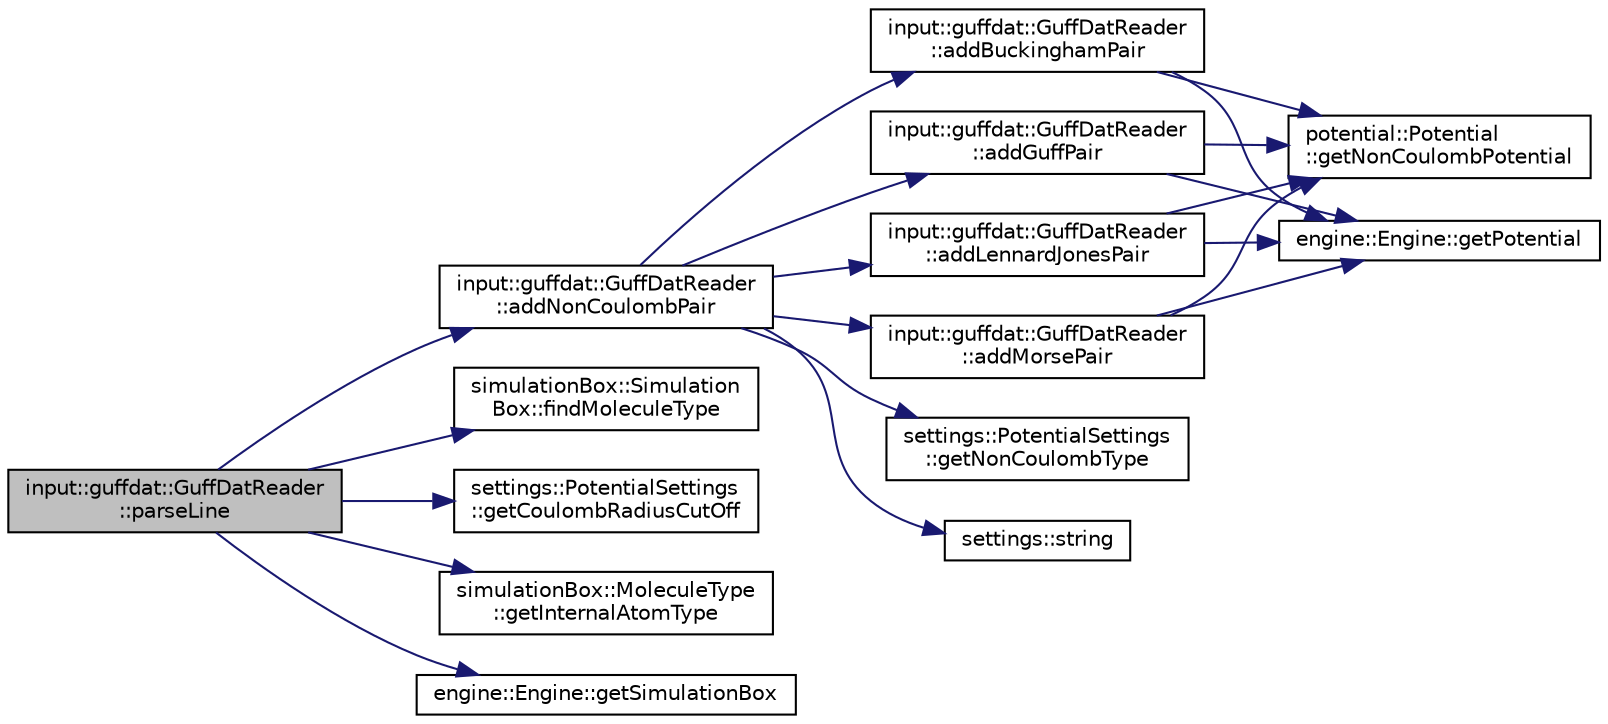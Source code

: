 digraph "input::guffdat::GuffDatReader::parseLine"
{
 // LATEX_PDF_SIZE
  edge [fontname="Helvetica",fontsize="10",labelfontname="Helvetica",labelfontsize="10"];
  node [fontname="Helvetica",fontsize="10",shape=record];
  rankdir="LR";
  Node1 [label="input::guffdat::GuffDatReader\l::parseLine",height=0.2,width=0.4,color="black", fillcolor="grey75", style="filled", fontcolor="black",tooltip="parses a line from the guff.dat file"];
  Node1 -> Node2 [color="midnightblue",fontsize="10",style="solid",fontname="Helvetica"];
  Node2 [label="input::guffdat::GuffDatReader\l::addNonCoulombPair",height=0.2,width=0.4,color="black", fillcolor="white", style="filled",URL="$classinput_1_1guffdat_1_1GuffDatReader.html#a86be529643f20c57ffa3536f6bbf597b",tooltip="checks which nonCoulombic type is given and adds the corresponding nonCoulombic pair"];
  Node2 -> Node3 [color="midnightblue",fontsize="10",style="solid",fontname="Helvetica"];
  Node3 [label="input::guffdat::GuffDatReader\l::addBuckinghamPair",height=0.2,width=0.4,color="black", fillcolor="white", style="filled",URL="$classinput_1_1guffdat_1_1GuffDatReader.html#ae6faa510a4fecf46eef91bf62378b8b9",tooltip="adds a buckingham pair to the guffNonCoulombic potential"];
  Node3 -> Node4 [color="midnightblue",fontsize="10",style="solid",fontname="Helvetica"];
  Node4 [label="potential::Potential\l::getNonCoulombPotential",height=0.2,width=0.4,color="black", fillcolor="white", style="filled",URL="$classpotential_1_1Potential.html#a4b69ae036ee8b76211274752dc56432e",tooltip=" "];
  Node3 -> Node5 [color="midnightblue",fontsize="10",style="solid",fontname="Helvetica"];
  Node5 [label="engine::Engine::getPotential",height=0.2,width=0.4,color="black", fillcolor="white", style="filled",URL="$classengine_1_1Engine.html#a9fcb82f7f798da8ec1f3c2b6ec2356a6",tooltip=" "];
  Node2 -> Node6 [color="midnightblue",fontsize="10",style="solid",fontname="Helvetica"];
  Node6 [label="input::guffdat::GuffDatReader\l::addGuffPair",height=0.2,width=0.4,color="black", fillcolor="white", style="filled",URL="$classinput_1_1guffdat_1_1GuffDatReader.html#a5241fbb794866a0b5cbbeb9d95b28e03",tooltip="adds a guff pair to the guffNonCoulombic potential"];
  Node6 -> Node4 [color="midnightblue",fontsize="10",style="solid",fontname="Helvetica"];
  Node6 -> Node5 [color="midnightblue",fontsize="10",style="solid",fontname="Helvetica"];
  Node2 -> Node7 [color="midnightblue",fontsize="10",style="solid",fontname="Helvetica"];
  Node7 [label="input::guffdat::GuffDatReader\l::addLennardJonesPair",height=0.2,width=0.4,color="black", fillcolor="white", style="filled",URL="$classinput_1_1guffdat_1_1GuffDatReader.html#add1052f02f277de9db89d8939a43ade4",tooltip="adds a lennard jones pair to the guffNonCoulombic potential"];
  Node7 -> Node4 [color="midnightblue",fontsize="10",style="solid",fontname="Helvetica"];
  Node7 -> Node5 [color="midnightblue",fontsize="10",style="solid",fontname="Helvetica"];
  Node2 -> Node8 [color="midnightblue",fontsize="10",style="solid",fontname="Helvetica"];
  Node8 [label="input::guffdat::GuffDatReader\l::addMorsePair",height=0.2,width=0.4,color="black", fillcolor="white", style="filled",URL="$classinput_1_1guffdat_1_1GuffDatReader.html#a6931d3e27b2789751774f0b74e5e0d27",tooltip="adds a morse pair to the guffNonCoulombic potential"];
  Node8 -> Node4 [color="midnightblue",fontsize="10",style="solid",fontname="Helvetica"];
  Node8 -> Node5 [color="midnightblue",fontsize="10",style="solid",fontname="Helvetica"];
  Node2 -> Node9 [color="midnightblue",fontsize="10",style="solid",fontname="Helvetica"];
  Node9 [label="settings::PotentialSettings\l::getNonCoulombType",height=0.2,width=0.4,color="black", fillcolor="white", style="filled",URL="$classsettings_1_1PotentialSettings.html#ad4f4f3e356db9eae5be424154a347de0",tooltip=" "];
  Node2 -> Node10 [color="midnightblue",fontsize="10",style="solid",fontname="Helvetica"];
  Node10 [label="settings::string",height=0.2,width=0.4,color="black", fillcolor="white", style="filled",URL="$namespacesettings.html#a25810432631a237804b3241be4305787",tooltip="return string of manostatType"];
  Node1 -> Node11 [color="midnightblue",fontsize="10",style="solid",fontname="Helvetica"];
  Node11 [label="simulationBox::Simulation\lBox::findMoleculeType",height=0.2,width=0.4,color="black", fillcolor="white", style="filled",URL="$classsimulationBox_1_1SimulationBox.html#ae236f15a16f3eaacebe02091cb3531a5",tooltip="find moleculeType by moleculeType if (size_t)"];
  Node1 -> Node12 [color="midnightblue",fontsize="10",style="solid",fontname="Helvetica"];
  Node12 [label="settings::PotentialSettings\l::getCoulombRadiusCutOff",height=0.2,width=0.4,color="black", fillcolor="white", style="filled",URL="$classsettings_1_1PotentialSettings.html#a3e94ca180413e8eff4ecfa5a2fa10774",tooltip=" "];
  Node1 -> Node13 [color="midnightblue",fontsize="10",style="solid",fontname="Helvetica"];
  Node13 [label="simulationBox::MoleculeType\l::getInternalAtomType",height=0.2,width=0.4,color="black", fillcolor="white", style="filled",URL="$classsimulationBox_1_1MoleculeType.html#a70cb62ce6bd20fa6c3a6e77a784126a1",tooltip=" "];
  Node1 -> Node14 [color="midnightblue",fontsize="10",style="solid",fontname="Helvetica"];
  Node14 [label="engine::Engine::getSimulationBox",height=0.2,width=0.4,color="black", fillcolor="white", style="filled",URL="$classengine_1_1Engine.html#ace473cd47266e64aee716132e724bfbc",tooltip=" "];
}
